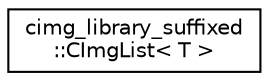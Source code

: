 digraph "Graphical Class Hierarchy"
{
  edge [fontname="Helvetica",fontsize="10",labelfontname="Helvetica",labelfontsize="10"];
  node [fontname="Helvetica",fontsize="10",shape=record];
  rankdir="LR";
  Node1 [label="cimg_library_suffixed\l::CImgList\< T \>",height=0.2,width=0.4,color="black", fillcolor="white", style="filled",URL="$structcimg__library__suffixed_1_1_c_img_list.html",tooltip="Represent a list of images CImg&lt;T&gt;."];
}
